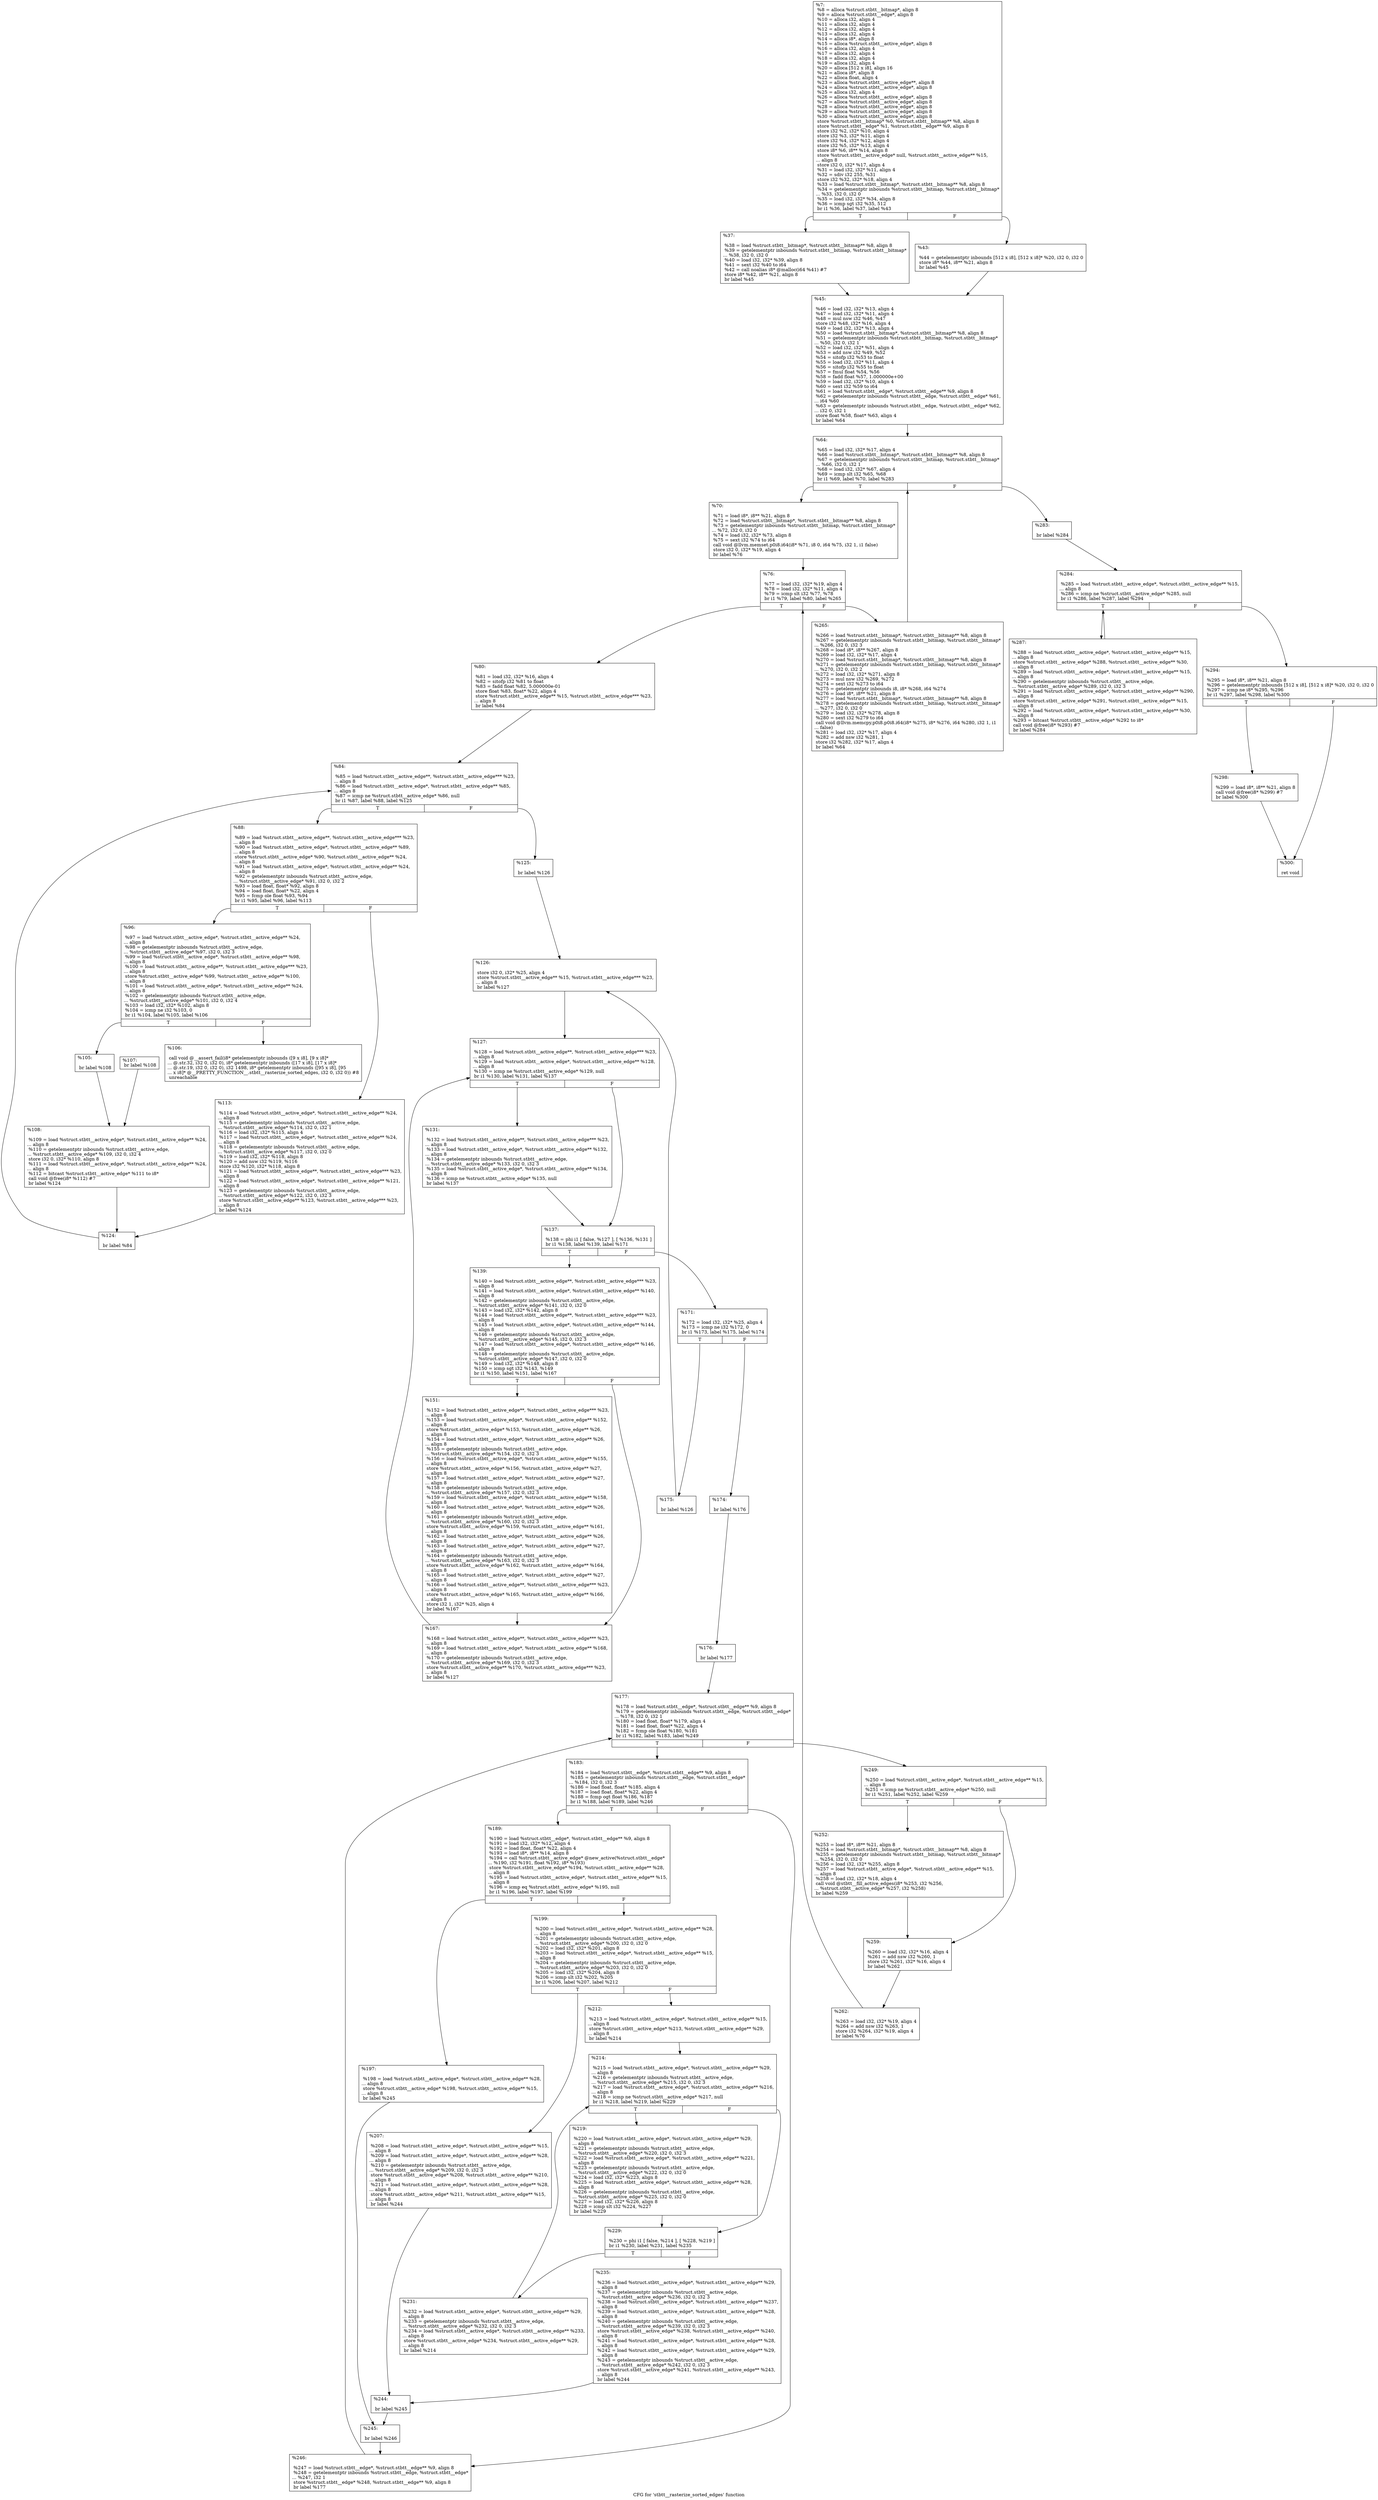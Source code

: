 digraph "CFG for 'stbtt__rasterize_sorted_edges' function" {
	label="CFG for 'stbtt__rasterize_sorted_edges' function";

	Node0x2a796a0 [shape=record,label="{%7:\l  %8 = alloca %struct.stbtt__bitmap*, align 8\l  %9 = alloca %struct.stbtt__edge*, align 8\l  %10 = alloca i32, align 4\l  %11 = alloca i32, align 4\l  %12 = alloca i32, align 4\l  %13 = alloca i32, align 4\l  %14 = alloca i8*, align 8\l  %15 = alloca %struct.stbtt__active_edge*, align 8\l  %16 = alloca i32, align 4\l  %17 = alloca i32, align 4\l  %18 = alloca i32, align 4\l  %19 = alloca i32, align 4\l  %20 = alloca [512 x i8], align 16\l  %21 = alloca i8*, align 8\l  %22 = alloca float, align 4\l  %23 = alloca %struct.stbtt__active_edge**, align 8\l  %24 = alloca %struct.stbtt__active_edge*, align 8\l  %25 = alloca i32, align 4\l  %26 = alloca %struct.stbtt__active_edge*, align 8\l  %27 = alloca %struct.stbtt__active_edge*, align 8\l  %28 = alloca %struct.stbtt__active_edge*, align 8\l  %29 = alloca %struct.stbtt__active_edge*, align 8\l  %30 = alloca %struct.stbtt__active_edge*, align 8\l  store %struct.stbtt__bitmap* %0, %struct.stbtt__bitmap** %8, align 8\l  store %struct.stbtt__edge* %1, %struct.stbtt__edge** %9, align 8\l  store i32 %2, i32* %10, align 4\l  store i32 %3, i32* %11, align 4\l  store i32 %4, i32* %12, align 4\l  store i32 %5, i32* %13, align 4\l  store i8* %6, i8** %14, align 8\l  store %struct.stbtt__active_edge* null, %struct.stbtt__active_edge** %15,\l... align 8\l  store i32 0, i32* %17, align 4\l  %31 = load i32, i32* %11, align 4\l  %32 = sdiv i32 255, %31\l  store i32 %32, i32* %18, align 4\l  %33 = load %struct.stbtt__bitmap*, %struct.stbtt__bitmap** %8, align 8\l  %34 = getelementptr inbounds %struct.stbtt__bitmap, %struct.stbtt__bitmap*\l... %33, i32 0, i32 0\l  %35 = load i32, i32* %34, align 8\l  %36 = icmp sgt i32 %35, 512\l  br i1 %36, label %37, label %43\l|{<s0>T|<s1>F}}"];
	Node0x2a796a0:s0 -> Node0x2a78b10;
	Node0x2a796a0:s1 -> Node0x2a7ab40;
	Node0x2a78b10 [shape=record,label="{%37:\l\l  %38 = load %struct.stbtt__bitmap*, %struct.stbtt__bitmap** %8, align 8\l  %39 = getelementptr inbounds %struct.stbtt__bitmap, %struct.stbtt__bitmap*\l... %38, i32 0, i32 0\l  %40 = load i32, i32* %39, align 8\l  %41 = sext i32 %40 to i64\l  %42 = call noalias i8* @malloc(i64 %41) #7\l  store i8* %42, i8** %21, align 8\l  br label %45\l}"];
	Node0x2a78b10 -> Node0x2a7af80;
	Node0x2a7ab40 [shape=record,label="{%43:\l\l  %44 = getelementptr inbounds [512 x i8], [512 x i8]* %20, i32 0, i32 0\l  store i8* %44, i8** %21, align 8\l  br label %45\l}"];
	Node0x2a7ab40 -> Node0x2a7af80;
	Node0x2a7af80 [shape=record,label="{%45:\l\l  %46 = load i32, i32* %13, align 4\l  %47 = load i32, i32* %11, align 4\l  %48 = mul nsw i32 %46, %47\l  store i32 %48, i32* %16, align 4\l  %49 = load i32, i32* %13, align 4\l  %50 = load %struct.stbtt__bitmap*, %struct.stbtt__bitmap** %8, align 8\l  %51 = getelementptr inbounds %struct.stbtt__bitmap, %struct.stbtt__bitmap*\l... %50, i32 0, i32 1\l  %52 = load i32, i32* %51, align 4\l  %53 = add nsw i32 %49, %52\l  %54 = sitofp i32 %53 to float\l  %55 = load i32, i32* %11, align 4\l  %56 = sitofp i32 %55 to float\l  %57 = fmul float %54, %56\l  %58 = fadd float %57, 1.000000e+00\l  %59 = load i32, i32* %10, align 4\l  %60 = sext i32 %59 to i64\l  %61 = load %struct.stbtt__edge*, %struct.stbtt__edge** %9, align 8\l  %62 = getelementptr inbounds %struct.stbtt__edge, %struct.stbtt__edge* %61,\l... i64 %60\l  %63 = getelementptr inbounds %struct.stbtt__edge, %struct.stbtt__edge* %62,\l... i32 0, i32 1\l  store float %58, float* %63, align 4\l  br label %64\l}"];
	Node0x2a7af80 -> Node0x2a7baa0;
	Node0x2a7baa0 [shape=record,label="{%64:\l\l  %65 = load i32, i32* %17, align 4\l  %66 = load %struct.stbtt__bitmap*, %struct.stbtt__bitmap** %8, align 8\l  %67 = getelementptr inbounds %struct.stbtt__bitmap, %struct.stbtt__bitmap*\l... %66, i32 0, i32 1\l  %68 = load i32, i32* %67, align 4\l  %69 = icmp slt i32 %65, %68\l  br i1 %69, label %70, label %283\l|{<s0>T|<s1>F}}"];
	Node0x2a7baa0:s0 -> Node0x2a7a930;
	Node0x2a7baa0:s1 -> Node0x2a7bfe0;
	Node0x2a7a930 [shape=record,label="{%70:\l\l  %71 = load i8*, i8** %21, align 8\l  %72 = load %struct.stbtt__bitmap*, %struct.stbtt__bitmap** %8, align 8\l  %73 = getelementptr inbounds %struct.stbtt__bitmap, %struct.stbtt__bitmap*\l... %72, i32 0, i32 0\l  %74 = load i32, i32* %73, align 8\l  %75 = sext i32 %74 to i64\l  call void @llvm.memset.p0i8.i64(i8* %71, i8 0, i64 %75, i32 1, i1 false)\l  store i32 0, i32* %19, align 4\l  br label %76\l}"];
	Node0x2a7a930 -> Node0x2a7c4a0;
	Node0x2a7c4a0 [shape=record,label="{%76:\l\l  %77 = load i32, i32* %19, align 4\l  %78 = load i32, i32* %11, align 4\l  %79 = icmp slt i32 %77, %78\l  br i1 %79, label %80, label %265\l|{<s0>T|<s1>F}}"];
	Node0x2a7c4a0:s0 -> Node0x2a7c690;
	Node0x2a7c4a0:s1 -> Node0x2a7c6e0;
	Node0x2a7c690 [shape=record,label="{%80:\l\l  %81 = load i32, i32* %16, align 4\l  %82 = sitofp i32 %81 to float\l  %83 = fadd float %82, 5.000000e-01\l  store float %83, float* %22, align 4\l  store %struct.stbtt__active_edge** %15, %struct.stbtt__active_edge*** %23,\l... align 8\l  br label %84\l}"];
	Node0x2a7c690 -> Node0x2a7ca40;
	Node0x2a7ca40 [shape=record,label="{%84:\l\l  %85 = load %struct.stbtt__active_edge**, %struct.stbtt__active_edge*** %23,\l... align 8\l  %86 = load %struct.stbtt__active_edge*, %struct.stbtt__active_edge** %85,\l... align 8\l  %87 = icmp ne %struct.stbtt__active_edge* %86, null\l  br i1 %87, label %88, label %125\l|{<s0>T|<s1>F}}"];
	Node0x2a7ca40:s0 -> Node0x2a7cc70;
	Node0x2a7ca40:s1 -> Node0x2a7ccc0;
	Node0x2a7cc70 [shape=record,label="{%88:\l\l  %89 = load %struct.stbtt__active_edge**, %struct.stbtt__active_edge*** %23,\l... align 8\l  %90 = load %struct.stbtt__active_edge*, %struct.stbtt__active_edge** %89,\l... align 8\l  store %struct.stbtt__active_edge* %90, %struct.stbtt__active_edge** %24,\l... align 8\l  %91 = load %struct.stbtt__active_edge*, %struct.stbtt__active_edge** %24,\l... align 8\l  %92 = getelementptr inbounds %struct.stbtt__active_edge,\l... %struct.stbtt__active_edge* %91, i32 0, i32 2\l  %93 = load float, float* %92, align 8\l  %94 = load float, float* %22, align 4\l  %95 = fcmp ole float %93, %94\l  br i1 %95, label %96, label %113\l|{<s0>T|<s1>F}}"];
	Node0x2a7cc70:s0 -> Node0x2a7d160;
	Node0x2a7cc70:s1 -> Node0x2a7d1b0;
	Node0x2a7d160 [shape=record,label="{%96:\l\l  %97 = load %struct.stbtt__active_edge*, %struct.stbtt__active_edge** %24,\l... align 8\l  %98 = getelementptr inbounds %struct.stbtt__active_edge,\l... %struct.stbtt__active_edge* %97, i32 0, i32 3\l  %99 = load %struct.stbtt__active_edge*, %struct.stbtt__active_edge** %98,\l... align 8\l  %100 = load %struct.stbtt__active_edge**, %struct.stbtt__active_edge*** %23,\l... align 8\l  store %struct.stbtt__active_edge* %99, %struct.stbtt__active_edge** %100,\l... align 8\l  %101 = load %struct.stbtt__active_edge*, %struct.stbtt__active_edge** %24,\l... align 8\l  %102 = getelementptr inbounds %struct.stbtt__active_edge,\l... %struct.stbtt__active_edge* %101, i32 0, i32 4\l  %103 = load i32, i32* %102, align 8\l  %104 = icmp ne i32 %103, 0\l  br i1 %104, label %105, label %106\l|{<s0>T|<s1>F}}"];
	Node0x2a7d160:s0 -> Node0x2a7d6f0;
	Node0x2a7d160:s1 -> Node0x2a7d740;
	Node0x2a7d6f0 [shape=record,label="{%105:\l\l  br label %108\l}"];
	Node0x2a7d6f0 -> Node0x2a7d860;
	Node0x2a7d740 [shape=record,label="{%106:\l\l  call void @__assert_fail(i8* getelementptr inbounds ([9 x i8], [9 x i8]*\l... @.str.32, i32 0, i32 0), i8* getelementptr inbounds ([17 x i8], [17 x i8]*\l... @.str.19, i32 0, i32 0), i32 1498, i8* getelementptr inbounds ([95 x i8], [95\l... x i8]* @__PRETTY_FUNCTION__.stbtt__rasterize_sorted_edges, i32 0, i32 0)) #8\l  unreachable\l}"];
	Node0x2a7dbe0 [shape=record,label="{%107:                                                  \l  br label %108\l}"];
	Node0x2a7dbe0 -> Node0x2a7d860;
	Node0x2a7d860 [shape=record,label="{%108:\l\l  %109 = load %struct.stbtt__active_edge*, %struct.stbtt__active_edge** %24,\l... align 8\l  %110 = getelementptr inbounds %struct.stbtt__active_edge,\l... %struct.stbtt__active_edge* %109, i32 0, i32 4\l  store i32 0, i32* %110, align 8\l  %111 = load %struct.stbtt__active_edge*, %struct.stbtt__active_edge** %24,\l... align 8\l  %112 = bitcast %struct.stbtt__active_edge* %111 to i8*\l  call void @free(i8* %112) #7\l  br label %124\l}"];
	Node0x2a7d860 -> Node0x2a7dfd0;
	Node0x2a7d1b0 [shape=record,label="{%113:\l\l  %114 = load %struct.stbtt__active_edge*, %struct.stbtt__active_edge** %24,\l... align 8\l  %115 = getelementptr inbounds %struct.stbtt__active_edge,\l... %struct.stbtt__active_edge* %114, i32 0, i32 1\l  %116 = load i32, i32* %115, align 4\l  %117 = load %struct.stbtt__active_edge*, %struct.stbtt__active_edge** %24,\l... align 8\l  %118 = getelementptr inbounds %struct.stbtt__active_edge,\l... %struct.stbtt__active_edge* %117, i32 0, i32 0\l  %119 = load i32, i32* %118, align 8\l  %120 = add nsw i32 %119, %116\l  store i32 %120, i32* %118, align 8\l  %121 = load %struct.stbtt__active_edge**, %struct.stbtt__active_edge*** %23,\l... align 8\l  %122 = load %struct.stbtt__active_edge*, %struct.stbtt__active_edge** %121,\l... align 8\l  %123 = getelementptr inbounds %struct.stbtt__active_edge,\l... %struct.stbtt__active_edge* %122, i32 0, i32 3\l  store %struct.stbtt__active_edge** %123, %struct.stbtt__active_edge*** %23,\l... align 8\l  br label %124\l}"];
	Node0x2a7d1b0 -> Node0x2a7dfd0;
	Node0x2a7dfd0 [shape=record,label="{%124:\l\l  br label %84\l}"];
	Node0x2a7dfd0 -> Node0x2a7ca40;
	Node0x2a7ccc0 [shape=record,label="{%125:\l\l  br label %126\l}"];
	Node0x2a7ccc0 -> Node0x2a7e6e0;
	Node0x2a7e6e0 [shape=record,label="{%126:\l\l  store i32 0, i32* %25, align 4\l  store %struct.stbtt__active_edge** %15, %struct.stbtt__active_edge*** %23,\l... align 8\l  br label %127\l}"];
	Node0x2a7e6e0 -> Node0x2a7e890;
	Node0x2a7e890 [shape=record,label="{%127:\l\l  %128 = load %struct.stbtt__active_edge**, %struct.stbtt__active_edge*** %23,\l... align 8\l  %129 = load %struct.stbtt__active_edge*, %struct.stbtt__active_edge** %128,\l... align 8\l  %130 = icmp ne %struct.stbtt__active_edge* %129, null\l  br i1 %130, label %131, label %137\l|{<s0>T|<s1>F}}"];
	Node0x2a7e890:s0 -> Node0x2a7bc30;
	Node0x2a7e890:s1 -> Node0x2a7bc80;
	Node0x2a7bc30 [shape=record,label="{%131:\l\l  %132 = load %struct.stbtt__active_edge**, %struct.stbtt__active_edge*** %23,\l... align 8\l  %133 = load %struct.stbtt__active_edge*, %struct.stbtt__active_edge** %132,\l... align 8\l  %134 = getelementptr inbounds %struct.stbtt__active_edge,\l... %struct.stbtt__active_edge* %133, i32 0, i32 3\l  %135 = load %struct.stbtt__active_edge*, %struct.stbtt__active_edge** %134,\l... align 8\l  %136 = icmp ne %struct.stbtt__active_edge* %135, null\l  br label %137\l}"];
	Node0x2a7bc30 -> Node0x2a7bc80;
	Node0x2a7bc80 [shape=record,label="{%137:\l\l  %138 = phi i1 [ false, %127 ], [ %136, %131 ]\l  br i1 %138, label %139, label %171\l|{<s0>T|<s1>F}}"];
	Node0x2a7bc80:s0 -> Node0x2a7f340;
	Node0x2a7bc80:s1 -> Node0x2a7f390;
	Node0x2a7f340 [shape=record,label="{%139:\l\l  %140 = load %struct.stbtt__active_edge**, %struct.stbtt__active_edge*** %23,\l... align 8\l  %141 = load %struct.stbtt__active_edge*, %struct.stbtt__active_edge** %140,\l... align 8\l  %142 = getelementptr inbounds %struct.stbtt__active_edge,\l... %struct.stbtt__active_edge* %141, i32 0, i32 0\l  %143 = load i32, i32* %142, align 8\l  %144 = load %struct.stbtt__active_edge**, %struct.stbtt__active_edge*** %23,\l... align 8\l  %145 = load %struct.stbtt__active_edge*, %struct.stbtt__active_edge** %144,\l... align 8\l  %146 = getelementptr inbounds %struct.stbtt__active_edge,\l... %struct.stbtt__active_edge* %145, i32 0, i32 3\l  %147 = load %struct.stbtt__active_edge*, %struct.stbtt__active_edge** %146,\l... align 8\l  %148 = getelementptr inbounds %struct.stbtt__active_edge,\l... %struct.stbtt__active_edge* %147, i32 0, i32 0\l  %149 = load i32, i32* %148, align 8\l  %150 = icmp sgt i32 %143, %149\l  br i1 %150, label %151, label %167\l|{<s0>T|<s1>F}}"];
	Node0x2a7f340:s0 -> Node0x2a7f970;
	Node0x2a7f340:s1 -> Node0x2a7f9c0;
	Node0x2a7f970 [shape=record,label="{%151:\l\l  %152 = load %struct.stbtt__active_edge**, %struct.stbtt__active_edge*** %23,\l... align 8\l  %153 = load %struct.stbtt__active_edge*, %struct.stbtt__active_edge** %152,\l... align 8\l  store %struct.stbtt__active_edge* %153, %struct.stbtt__active_edge** %26,\l... align 8\l  %154 = load %struct.stbtt__active_edge*, %struct.stbtt__active_edge** %26,\l... align 8\l  %155 = getelementptr inbounds %struct.stbtt__active_edge,\l... %struct.stbtt__active_edge* %154, i32 0, i32 3\l  %156 = load %struct.stbtt__active_edge*, %struct.stbtt__active_edge** %155,\l... align 8\l  store %struct.stbtt__active_edge* %156, %struct.stbtt__active_edge** %27,\l... align 8\l  %157 = load %struct.stbtt__active_edge*, %struct.stbtt__active_edge** %27,\l... align 8\l  %158 = getelementptr inbounds %struct.stbtt__active_edge,\l... %struct.stbtt__active_edge* %157, i32 0, i32 3\l  %159 = load %struct.stbtt__active_edge*, %struct.stbtt__active_edge** %158,\l... align 8\l  %160 = load %struct.stbtt__active_edge*, %struct.stbtt__active_edge** %26,\l... align 8\l  %161 = getelementptr inbounds %struct.stbtt__active_edge,\l... %struct.stbtt__active_edge* %160, i32 0, i32 3\l  store %struct.stbtt__active_edge* %159, %struct.stbtt__active_edge** %161,\l... align 8\l  %162 = load %struct.stbtt__active_edge*, %struct.stbtt__active_edge** %26,\l... align 8\l  %163 = load %struct.stbtt__active_edge*, %struct.stbtt__active_edge** %27,\l... align 8\l  %164 = getelementptr inbounds %struct.stbtt__active_edge,\l... %struct.stbtt__active_edge* %163, i32 0, i32 3\l  store %struct.stbtt__active_edge* %162, %struct.stbtt__active_edge** %164,\l... align 8\l  %165 = load %struct.stbtt__active_edge*, %struct.stbtt__active_edge** %27,\l... align 8\l  %166 = load %struct.stbtt__active_edge**, %struct.stbtt__active_edge*** %23,\l... align 8\l  store %struct.stbtt__active_edge* %165, %struct.stbtt__active_edge** %166,\l... align 8\l  store i32 1, i32* %25, align 4\l  br label %167\l}"];
	Node0x2a7f970 -> Node0x2a7f9c0;
	Node0x2a7f9c0 [shape=record,label="{%167:\l\l  %168 = load %struct.stbtt__active_edge**, %struct.stbtt__active_edge*** %23,\l... align 8\l  %169 = load %struct.stbtt__active_edge*, %struct.stbtt__active_edge** %168,\l... align 8\l  %170 = getelementptr inbounds %struct.stbtt__active_edge,\l... %struct.stbtt__active_edge* %169, i32 0, i32 3\l  store %struct.stbtt__active_edge** %170, %struct.stbtt__active_edge*** %23,\l... align 8\l  br label %127\l}"];
	Node0x2a7f9c0 -> Node0x2a7e890;
	Node0x2a7f390 [shape=record,label="{%171:\l\l  %172 = load i32, i32* %25, align 4\l  %173 = icmp ne i32 %172, 0\l  br i1 %173, label %175, label %174\l|{<s0>T|<s1>F}}"];
	Node0x2a7f390:s0 -> Node0x2a807c0;
	Node0x2a7f390:s1 -> Node0x2a80810;
	Node0x2a80810 [shape=record,label="{%174:\l\l  br label %176\l}"];
	Node0x2a80810 -> Node0x2a808f0;
	Node0x2a807c0 [shape=record,label="{%175:\l\l  br label %126\l}"];
	Node0x2a807c0 -> Node0x2a7e6e0;
	Node0x2a808f0 [shape=record,label="{%176:\l\l  br label %177\l}"];
	Node0x2a808f0 -> Node0x2a80a00;
	Node0x2a80a00 [shape=record,label="{%177:\l\l  %178 = load %struct.stbtt__edge*, %struct.stbtt__edge** %9, align 8\l  %179 = getelementptr inbounds %struct.stbtt__edge, %struct.stbtt__edge*\l... %178, i32 0, i32 1\l  %180 = load float, float* %179, align 4\l  %181 = load float, float* %22, align 4\l  %182 = fcmp ole float %180, %181\l  br i1 %182, label %183, label %249\l|{<s0>T|<s1>F}}"];
	Node0x2a80a00:s0 -> Node0x2a80cf0;
	Node0x2a80a00:s1 -> Node0x2a80d40;
	Node0x2a80cf0 [shape=record,label="{%183:\l\l  %184 = load %struct.stbtt__edge*, %struct.stbtt__edge** %9, align 8\l  %185 = getelementptr inbounds %struct.stbtt__edge, %struct.stbtt__edge*\l... %184, i32 0, i32 3\l  %186 = load float, float* %185, align 4\l  %187 = load float, float* %22, align 4\l  %188 = fcmp ogt float %186, %187\l  br i1 %188, label %189, label %246\l|{<s0>T|<s1>F}}"];
	Node0x2a80cf0:s0 -> Node0x2a81060;
	Node0x2a80cf0:s1 -> Node0x2a810b0;
	Node0x2a81060 [shape=record,label="{%189:\l\l  %190 = load %struct.stbtt__edge*, %struct.stbtt__edge** %9, align 8\l  %191 = load i32, i32* %12, align 4\l  %192 = load float, float* %22, align 4\l  %193 = load i8*, i8** %14, align 8\l  %194 = call %struct.stbtt__active_edge* @new_active(%struct.stbtt__edge*\l... %190, i32 %191, float %192, i8* %193)\l  store %struct.stbtt__active_edge* %194, %struct.stbtt__active_edge** %28,\l... align 8\l  %195 = load %struct.stbtt__active_edge*, %struct.stbtt__active_edge** %15,\l... align 8\l  %196 = icmp eq %struct.stbtt__active_edge* %195, null\l  br i1 %196, label %197, label %199\l|{<s0>T|<s1>F}}"];
	Node0x2a81060:s0 -> Node0x2a816a0;
	Node0x2a81060:s1 -> Node0x2a816f0;
	Node0x2a816a0 [shape=record,label="{%197:\l\l  %198 = load %struct.stbtt__active_edge*, %struct.stbtt__active_edge** %28,\l... align 8\l  store %struct.stbtt__active_edge* %198, %struct.stbtt__active_edge** %15,\l... align 8\l  br label %245\l}"];
	Node0x2a816a0 -> Node0x2a818b0;
	Node0x2a816f0 [shape=record,label="{%199:\l\l  %200 = load %struct.stbtt__active_edge*, %struct.stbtt__active_edge** %28,\l... align 8\l  %201 = getelementptr inbounds %struct.stbtt__active_edge,\l... %struct.stbtt__active_edge* %200, i32 0, i32 0\l  %202 = load i32, i32* %201, align 8\l  %203 = load %struct.stbtt__active_edge*, %struct.stbtt__active_edge** %15,\l... align 8\l  %204 = getelementptr inbounds %struct.stbtt__active_edge,\l... %struct.stbtt__active_edge* %203, i32 0, i32 0\l  %205 = load i32, i32* %204, align 8\l  %206 = icmp slt i32 %202, %205\l  br i1 %206, label %207, label %212\l|{<s0>T|<s1>F}}"];
	Node0x2a816f0:s0 -> Node0x2a81ca0;
	Node0x2a816f0:s1 -> Node0x2a81cf0;
	Node0x2a81ca0 [shape=record,label="{%207:\l\l  %208 = load %struct.stbtt__active_edge*, %struct.stbtt__active_edge** %15,\l... align 8\l  %209 = load %struct.stbtt__active_edge*, %struct.stbtt__active_edge** %28,\l... align 8\l  %210 = getelementptr inbounds %struct.stbtt__active_edge,\l... %struct.stbtt__active_edge* %209, i32 0, i32 3\l  store %struct.stbtt__active_edge* %208, %struct.stbtt__active_edge** %210,\l... align 8\l  %211 = load %struct.stbtt__active_edge*, %struct.stbtt__active_edge** %28,\l... align 8\l  store %struct.stbtt__active_edge* %211, %struct.stbtt__active_edge** %15,\l... align 8\l  br label %244\l}"];
	Node0x2a81ca0 -> Node0x2a82090;
	Node0x2a81cf0 [shape=record,label="{%212:\l\l  %213 = load %struct.stbtt__active_edge*, %struct.stbtt__active_edge** %15,\l... align 8\l  store %struct.stbtt__active_edge* %213, %struct.stbtt__active_edge** %29,\l... align 8\l  br label %214\l}"];
	Node0x2a81cf0 -> Node0x2a82220;
	Node0x2a82220 [shape=record,label="{%214:\l\l  %215 = load %struct.stbtt__active_edge*, %struct.stbtt__active_edge** %29,\l... align 8\l  %216 = getelementptr inbounds %struct.stbtt__active_edge,\l... %struct.stbtt__active_edge* %215, i32 0, i32 3\l  %217 = load %struct.stbtt__active_edge*, %struct.stbtt__active_edge** %216,\l... align 8\l  %218 = icmp ne %struct.stbtt__active_edge* %217, null\l  br i1 %218, label %219, label %229\l|{<s0>T|<s1>F}}"];
	Node0x2a82220:s0 -> Node0x2a824b0;
	Node0x2a82220:s1 -> Node0x2a82500;
	Node0x2a824b0 [shape=record,label="{%219:\l\l  %220 = load %struct.stbtt__active_edge*, %struct.stbtt__active_edge** %29,\l... align 8\l  %221 = getelementptr inbounds %struct.stbtt__active_edge,\l... %struct.stbtt__active_edge* %220, i32 0, i32 3\l  %222 = load %struct.stbtt__active_edge*, %struct.stbtt__active_edge** %221,\l... align 8\l  %223 = getelementptr inbounds %struct.stbtt__active_edge,\l... %struct.stbtt__active_edge* %222, i32 0, i32 0\l  %224 = load i32, i32* %223, align 8\l  %225 = load %struct.stbtt__active_edge*, %struct.stbtt__active_edge** %28,\l... align 8\l  %226 = getelementptr inbounds %struct.stbtt__active_edge,\l... %struct.stbtt__active_edge* %225, i32 0, i32 0\l  %227 = load i32, i32* %226, align 8\l  %228 = icmp slt i32 %224, %227\l  br label %229\l}"];
	Node0x2a824b0 -> Node0x2a82500;
	Node0x2a82500 [shape=record,label="{%229:\l\l  %230 = phi i1 [ false, %214 ], [ %228, %219 ]\l  br i1 %230, label %231, label %235\l|{<s0>T|<s1>F}}"];
	Node0x2a82500:s0 -> Node0x2a82b70;
	Node0x2a82500:s1 -> Node0x2a82bc0;
	Node0x2a82b70 [shape=record,label="{%231:\l\l  %232 = load %struct.stbtt__active_edge*, %struct.stbtt__active_edge** %29,\l... align 8\l  %233 = getelementptr inbounds %struct.stbtt__active_edge,\l... %struct.stbtt__active_edge* %232, i32 0, i32 3\l  %234 = load %struct.stbtt__active_edge*, %struct.stbtt__active_edge** %233,\l... align 8\l  store %struct.stbtt__active_edge* %234, %struct.stbtt__active_edge** %29,\l... align 8\l  br label %214\l}"];
	Node0x2a82b70 -> Node0x2a82220;
	Node0x2a82bc0 [shape=record,label="{%235:\l\l  %236 = load %struct.stbtt__active_edge*, %struct.stbtt__active_edge** %29,\l... align 8\l  %237 = getelementptr inbounds %struct.stbtt__active_edge,\l... %struct.stbtt__active_edge* %236, i32 0, i32 3\l  %238 = load %struct.stbtt__active_edge*, %struct.stbtt__active_edge** %237,\l... align 8\l  %239 = load %struct.stbtt__active_edge*, %struct.stbtt__active_edge** %28,\l... align 8\l  %240 = getelementptr inbounds %struct.stbtt__active_edge,\l... %struct.stbtt__active_edge* %239, i32 0, i32 3\l  store %struct.stbtt__active_edge* %238, %struct.stbtt__active_edge** %240,\l... align 8\l  %241 = load %struct.stbtt__active_edge*, %struct.stbtt__active_edge** %28,\l... align 8\l  %242 = load %struct.stbtt__active_edge*, %struct.stbtt__active_edge** %29,\l... align 8\l  %243 = getelementptr inbounds %struct.stbtt__active_edge,\l... %struct.stbtt__active_edge* %242, i32 0, i32 3\l  store %struct.stbtt__active_edge* %241, %struct.stbtt__active_edge** %243,\l... align 8\l  br label %244\l}"];
	Node0x2a82bc0 -> Node0x2a82090;
	Node0x2a82090 [shape=record,label="{%244:\l\l  br label %245\l}"];
	Node0x2a82090 -> Node0x2a818b0;
	Node0x2a818b0 [shape=record,label="{%245:\l\l  br label %246\l}"];
	Node0x2a818b0 -> Node0x2a810b0;
	Node0x2a810b0 [shape=record,label="{%246:\l\l  %247 = load %struct.stbtt__edge*, %struct.stbtt__edge** %9, align 8\l  %248 = getelementptr inbounds %struct.stbtt__edge, %struct.stbtt__edge*\l... %247, i32 1\l  store %struct.stbtt__edge* %248, %struct.stbtt__edge** %9, align 8\l  br label %177\l}"];
	Node0x2a810b0 -> Node0x2a80a00;
	Node0x2a80d40 [shape=record,label="{%249:\l\l  %250 = load %struct.stbtt__active_edge*, %struct.stbtt__active_edge** %15,\l... align 8\l  %251 = icmp ne %struct.stbtt__active_edge* %250, null\l  br i1 %251, label %252, label %259\l|{<s0>T|<s1>F}}"];
	Node0x2a80d40:s0 -> Node0x2a83770;
	Node0x2a80d40:s1 -> Node0x2a837c0;
	Node0x2a83770 [shape=record,label="{%252:\l\l  %253 = load i8*, i8** %21, align 8\l  %254 = load %struct.stbtt__bitmap*, %struct.stbtt__bitmap** %8, align 8\l  %255 = getelementptr inbounds %struct.stbtt__bitmap, %struct.stbtt__bitmap*\l... %254, i32 0, i32 0\l  %256 = load i32, i32* %255, align 8\l  %257 = load %struct.stbtt__active_edge*, %struct.stbtt__active_edge** %15,\l... align 8\l  %258 = load i32, i32* %18, align 4\l  call void @stbtt__fill_active_edges(i8* %253, i32 %256,\l... %struct.stbtt__active_edge* %257, i32 %258)\l  br label %259\l}"];
	Node0x2a83770 -> Node0x2a837c0;
	Node0x2a837c0 [shape=record,label="{%259:\l\l  %260 = load i32, i32* %16, align 4\l  %261 = add nsw i32 %260, 1\l  store i32 %261, i32* %16, align 4\l  br label %262\l}"];
	Node0x2a837c0 -> Node0x2a7ee70;
	Node0x2a7ee70 [shape=record,label="{%262:\l\l  %263 = load i32, i32* %19, align 4\l  %264 = add nsw i32 %263, 1\l  store i32 %264, i32* %19, align 4\l  br label %76\l}"];
	Node0x2a7ee70 -> Node0x2a7c4a0;
	Node0x2a7c6e0 [shape=record,label="{%265:\l\l  %266 = load %struct.stbtt__bitmap*, %struct.stbtt__bitmap** %8, align 8\l  %267 = getelementptr inbounds %struct.stbtt__bitmap, %struct.stbtt__bitmap*\l... %266, i32 0, i32 3\l  %268 = load i8*, i8** %267, align 8\l  %269 = load i32, i32* %17, align 4\l  %270 = load %struct.stbtt__bitmap*, %struct.stbtt__bitmap** %8, align 8\l  %271 = getelementptr inbounds %struct.stbtt__bitmap, %struct.stbtt__bitmap*\l... %270, i32 0, i32 2\l  %272 = load i32, i32* %271, align 8\l  %273 = mul nsw i32 %269, %272\l  %274 = sext i32 %273 to i64\l  %275 = getelementptr inbounds i8, i8* %268, i64 %274\l  %276 = load i8*, i8** %21, align 8\l  %277 = load %struct.stbtt__bitmap*, %struct.stbtt__bitmap** %8, align 8\l  %278 = getelementptr inbounds %struct.stbtt__bitmap, %struct.stbtt__bitmap*\l... %277, i32 0, i32 0\l  %279 = load i32, i32* %278, align 8\l  %280 = sext i32 %279 to i64\l  call void @llvm.memcpy.p0i8.p0i8.i64(i8* %275, i8* %276, i64 %280, i32 1, i1\l... false)\l  %281 = load i32, i32* %17, align 4\l  %282 = add nsw i32 %281, 1\l  store i32 %282, i32* %17, align 4\l  br label %64\l}"];
	Node0x2a7c6e0 -> Node0x2a7baa0;
	Node0x2a7bfe0 [shape=record,label="{%283:\l\l  br label %284\l}"];
	Node0x2a7bfe0 -> Node0x2a85360;
	Node0x2a85360 [shape=record,label="{%284:\l\l  %285 = load %struct.stbtt__active_edge*, %struct.stbtt__active_edge** %15,\l... align 8\l  %286 = icmp ne %struct.stbtt__active_edge* %285, null\l  br i1 %286, label %287, label %294\l|{<s0>T|<s1>F}}"];
	Node0x2a85360:s0 -> Node0x2a854f0;
	Node0x2a85360:s1 -> Node0x2a85540;
	Node0x2a854f0 [shape=record,label="{%287:\l\l  %288 = load %struct.stbtt__active_edge*, %struct.stbtt__active_edge** %15,\l... align 8\l  store %struct.stbtt__active_edge* %288, %struct.stbtt__active_edge** %30,\l... align 8\l  %289 = load %struct.stbtt__active_edge*, %struct.stbtt__active_edge** %15,\l... align 8\l  %290 = getelementptr inbounds %struct.stbtt__active_edge,\l... %struct.stbtt__active_edge* %289, i32 0, i32 3\l  %291 = load %struct.stbtt__active_edge*, %struct.stbtt__active_edge** %290,\l... align 8\l  store %struct.stbtt__active_edge* %291, %struct.stbtt__active_edge** %15,\l... align 8\l  %292 = load %struct.stbtt__active_edge*, %struct.stbtt__active_edge** %30,\l... align 8\l  %293 = bitcast %struct.stbtt__active_edge* %292 to i8*\l  call void @free(i8* %293) #7\l  br label %284\l}"];
	Node0x2a854f0 -> Node0x2a85360;
	Node0x2a85540 [shape=record,label="{%294:\l\l  %295 = load i8*, i8** %21, align 8\l  %296 = getelementptr inbounds [512 x i8], [512 x i8]* %20, i32 0, i32 0\l  %297 = icmp ne i8* %295, %296\l  br i1 %297, label %298, label %300\l|{<s0>T|<s1>F}}"];
	Node0x2a85540:s0 -> Node0x2a85c60;
	Node0x2a85540:s1 -> Node0x2a85cb0;
	Node0x2a85c60 [shape=record,label="{%298:\l\l  %299 = load i8*, i8** %21, align 8\l  call void @free(i8* %299) #7\l  br label %300\l}"];
	Node0x2a85c60 -> Node0x2a85cb0;
	Node0x2a85cb0 [shape=record,label="{%300:\l\l  ret void\l}"];
}
